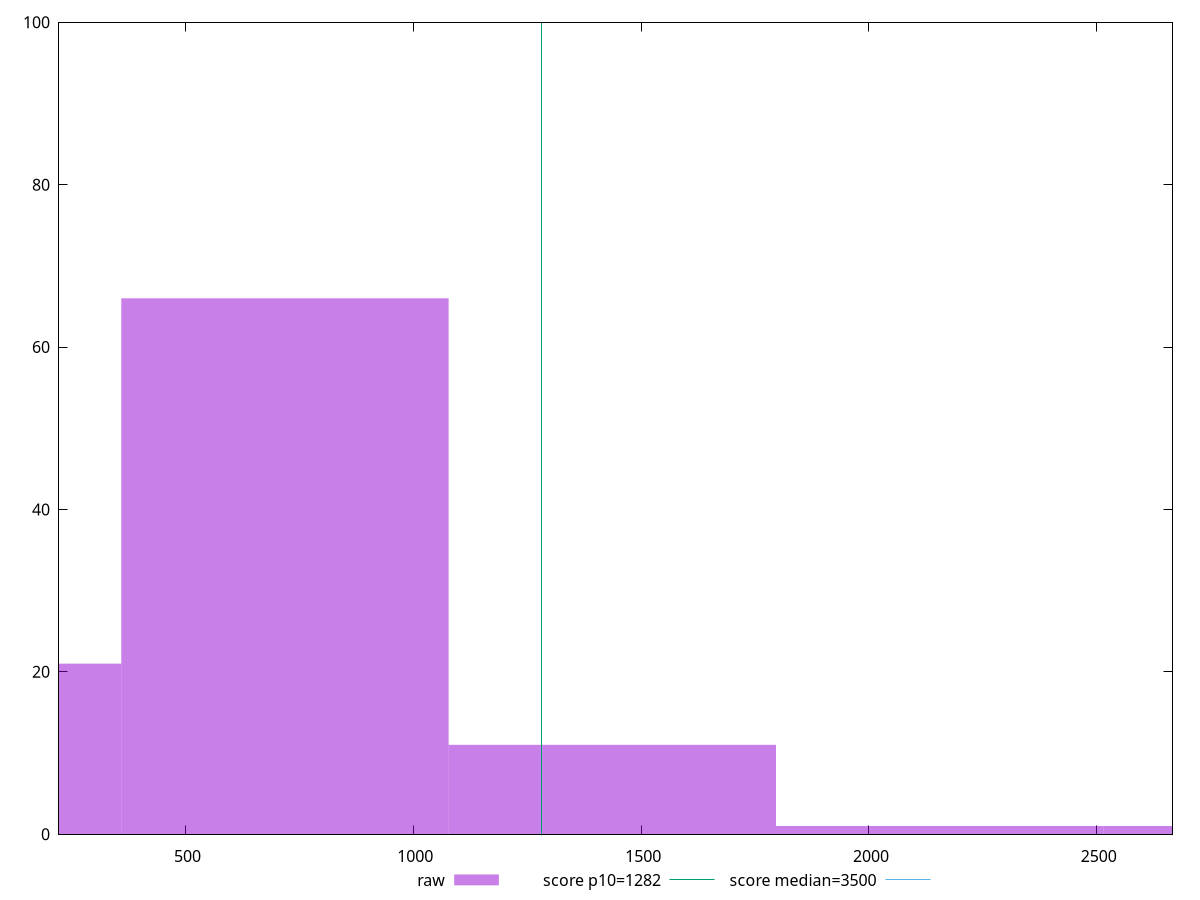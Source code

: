 reset

$raw <<EOF
0 21
718.4001804421679 66
1436.8003608843358 11
2873.6007217686715 1
2155.2005413265038 1
EOF

set key outside below
set boxwidth 718.4001804421679
set xrange [222.54:2666.0839999999994]
set yrange [0:100]
set trange [0:100]
set style fill transparent solid 0.5 noborder

set parametric
set terminal svg size 640, 490 enhanced background rgb 'white'
set output "report_00013_2021-02-09T12-04-24.940Z/bootup-time/samples/pages+cached+noadtech+nomedia+nocss/raw/histogram.svg"

plot $raw title "raw" with boxes, \
     1282,t title "score p10=1282", \
     3500,t title "score median=3500"

reset
